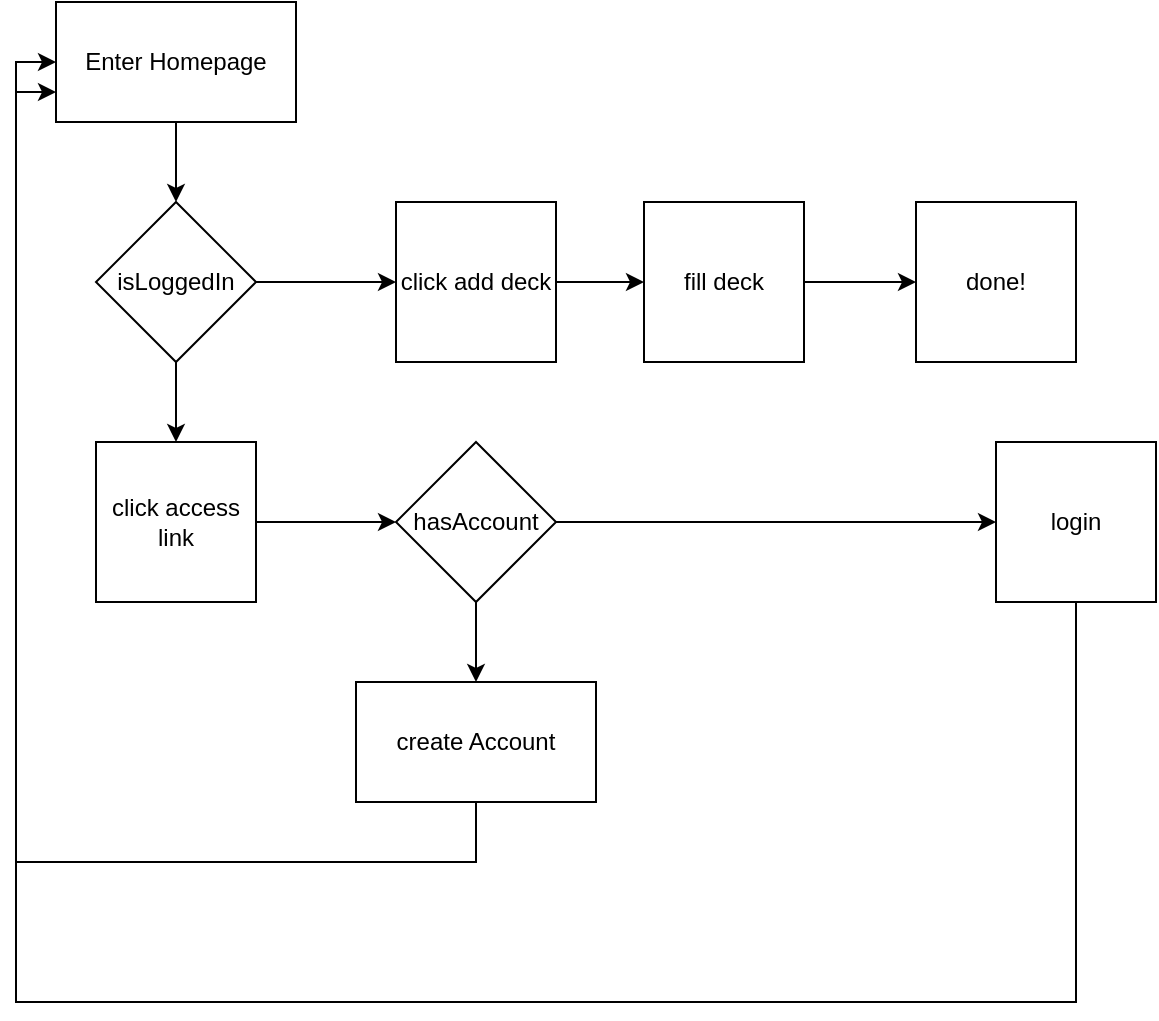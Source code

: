 <mxfile version="17.1.3" type="github">
  <diagram id="C5RBs43oDa-KdzZeNtuy" name="Page-1">
    <mxGraphModel dx="1355" dy="773" grid="1" gridSize="10" guides="1" tooltips="1" connect="1" arrows="1" fold="1" page="1" pageScale="1" pageWidth="827" pageHeight="1169" math="0" shadow="0">
      <root>
        <mxCell id="WIyWlLk6GJQsqaUBKTNV-0" />
        <mxCell id="WIyWlLk6GJQsqaUBKTNV-1" parent="WIyWlLk6GJQsqaUBKTNV-0" />
        <mxCell id="qycr42Sm1vg8uZ2QVunI-2" style="edgeStyle=orthogonalEdgeStyle;rounded=0;orthogonalLoop=1;jettySize=auto;html=1;exitX=0.5;exitY=1;exitDx=0;exitDy=0;" edge="1" parent="WIyWlLk6GJQsqaUBKTNV-1" source="qycr42Sm1vg8uZ2QVunI-0" target="qycr42Sm1vg8uZ2QVunI-1">
          <mxGeometry relative="1" as="geometry" />
        </mxCell>
        <mxCell id="qycr42Sm1vg8uZ2QVunI-0" value="Enter Homepage" style="rounded=0;whiteSpace=wrap;html=1;" vertex="1" parent="WIyWlLk6GJQsqaUBKTNV-1">
          <mxGeometry x="40" y="40" width="120" height="60" as="geometry" />
        </mxCell>
        <mxCell id="qycr42Sm1vg8uZ2QVunI-5" style="edgeStyle=orthogonalEdgeStyle;rounded=0;orthogonalLoop=1;jettySize=auto;html=1;exitX=1;exitY=0.5;exitDx=0;exitDy=0;entryX=0;entryY=0.5;entryDx=0;entryDy=0;" edge="1" parent="WIyWlLk6GJQsqaUBKTNV-1" source="qycr42Sm1vg8uZ2QVunI-1" target="qycr42Sm1vg8uZ2QVunI-3">
          <mxGeometry relative="1" as="geometry" />
        </mxCell>
        <mxCell id="qycr42Sm1vg8uZ2QVunI-6" style="edgeStyle=orthogonalEdgeStyle;rounded=0;orthogonalLoop=1;jettySize=auto;html=1;exitX=0.5;exitY=1;exitDx=0;exitDy=0;entryX=0.5;entryY=0;entryDx=0;entryDy=0;" edge="1" parent="WIyWlLk6GJQsqaUBKTNV-1" source="qycr42Sm1vg8uZ2QVunI-1" target="qycr42Sm1vg8uZ2QVunI-4">
          <mxGeometry relative="1" as="geometry" />
        </mxCell>
        <mxCell id="qycr42Sm1vg8uZ2QVunI-1" value="isLoggedIn" style="rhombus;whiteSpace=wrap;html=1;" vertex="1" parent="WIyWlLk6GJQsqaUBKTNV-1">
          <mxGeometry x="60" y="140" width="80" height="80" as="geometry" />
        </mxCell>
        <mxCell id="qycr42Sm1vg8uZ2QVunI-11" value="" style="edgeStyle=orthogonalEdgeStyle;rounded=0;orthogonalLoop=1;jettySize=auto;html=1;" edge="1" parent="WIyWlLk6GJQsqaUBKTNV-1" source="qycr42Sm1vg8uZ2QVunI-3" target="qycr42Sm1vg8uZ2QVunI-7">
          <mxGeometry relative="1" as="geometry" />
        </mxCell>
        <mxCell id="qycr42Sm1vg8uZ2QVunI-3" value="click add deck" style="whiteSpace=wrap;html=1;aspect=fixed;" vertex="1" parent="WIyWlLk6GJQsqaUBKTNV-1">
          <mxGeometry x="210" y="140" width="80" height="80" as="geometry" />
        </mxCell>
        <mxCell id="qycr42Sm1vg8uZ2QVunI-13" value="" style="edgeStyle=orthogonalEdgeStyle;rounded=0;orthogonalLoop=1;jettySize=auto;html=1;" edge="1" parent="WIyWlLk6GJQsqaUBKTNV-1" source="qycr42Sm1vg8uZ2QVunI-4" target="qycr42Sm1vg8uZ2QVunI-12">
          <mxGeometry relative="1" as="geometry" />
        </mxCell>
        <mxCell id="qycr42Sm1vg8uZ2QVunI-4" value="click access link" style="whiteSpace=wrap;html=1;aspect=fixed;" vertex="1" parent="WIyWlLk6GJQsqaUBKTNV-1">
          <mxGeometry x="60" y="260" width="80" height="80" as="geometry" />
        </mxCell>
        <mxCell id="qycr42Sm1vg8uZ2QVunI-10" value="" style="edgeStyle=orthogonalEdgeStyle;rounded=0;orthogonalLoop=1;jettySize=auto;html=1;" edge="1" parent="WIyWlLk6GJQsqaUBKTNV-1" source="qycr42Sm1vg8uZ2QVunI-7" target="qycr42Sm1vg8uZ2QVunI-8">
          <mxGeometry relative="1" as="geometry" />
        </mxCell>
        <mxCell id="qycr42Sm1vg8uZ2QVunI-7" value="fill deck" style="whiteSpace=wrap;html=1;aspect=fixed;" vertex="1" parent="WIyWlLk6GJQsqaUBKTNV-1">
          <mxGeometry x="334" y="140" width="80" height="80" as="geometry" />
        </mxCell>
        <mxCell id="qycr42Sm1vg8uZ2QVunI-8" value="done!" style="whiteSpace=wrap;html=1;aspect=fixed;" vertex="1" parent="WIyWlLk6GJQsqaUBKTNV-1">
          <mxGeometry x="470" y="140" width="80" height="80" as="geometry" />
        </mxCell>
        <mxCell id="qycr42Sm1vg8uZ2QVunI-15" style="edgeStyle=orthogonalEdgeStyle;rounded=0;orthogonalLoop=1;jettySize=auto;html=1;exitX=1;exitY=0.5;exitDx=0;exitDy=0;entryX=0;entryY=0.5;entryDx=0;entryDy=0;" edge="1" parent="WIyWlLk6GJQsqaUBKTNV-1" source="qycr42Sm1vg8uZ2QVunI-12" target="qycr42Sm1vg8uZ2QVunI-14">
          <mxGeometry relative="1" as="geometry">
            <mxPoint x="300" y="300" as="targetPoint" />
          </mxGeometry>
        </mxCell>
        <mxCell id="qycr42Sm1vg8uZ2QVunI-18" value="" style="edgeStyle=orthogonalEdgeStyle;rounded=0;orthogonalLoop=1;jettySize=auto;html=1;" edge="1" parent="WIyWlLk6GJQsqaUBKTNV-1" source="qycr42Sm1vg8uZ2QVunI-12" target="qycr42Sm1vg8uZ2QVunI-17">
          <mxGeometry relative="1" as="geometry" />
        </mxCell>
        <mxCell id="qycr42Sm1vg8uZ2QVunI-12" value="hasAccount" style="rhombus;whiteSpace=wrap;html=1;" vertex="1" parent="WIyWlLk6GJQsqaUBKTNV-1">
          <mxGeometry x="210" y="260" width="80" height="80" as="geometry" />
        </mxCell>
        <mxCell id="qycr42Sm1vg8uZ2QVunI-16" style="edgeStyle=orthogonalEdgeStyle;rounded=0;orthogonalLoop=1;jettySize=auto;html=1;entryX=0;entryY=0.5;entryDx=0;entryDy=0;" edge="1" parent="WIyWlLk6GJQsqaUBKTNV-1" source="qycr42Sm1vg8uZ2QVunI-14" target="qycr42Sm1vg8uZ2QVunI-0">
          <mxGeometry relative="1" as="geometry">
            <Array as="points">
              <mxPoint x="550" y="540" />
              <mxPoint x="20" y="540" />
              <mxPoint x="20" y="70" />
            </Array>
          </mxGeometry>
        </mxCell>
        <mxCell id="qycr42Sm1vg8uZ2QVunI-14" value="login" style="whiteSpace=wrap;html=1;aspect=fixed;" vertex="1" parent="WIyWlLk6GJQsqaUBKTNV-1">
          <mxGeometry x="510" y="260" width="80" height="80" as="geometry" />
        </mxCell>
        <mxCell id="qycr42Sm1vg8uZ2QVunI-19" style="edgeStyle=orthogonalEdgeStyle;rounded=0;orthogonalLoop=1;jettySize=auto;html=1;entryX=0;entryY=0.75;entryDx=0;entryDy=0;" edge="1" parent="WIyWlLk6GJQsqaUBKTNV-1" source="qycr42Sm1vg8uZ2QVunI-17" target="qycr42Sm1vg8uZ2QVunI-0">
          <mxGeometry relative="1" as="geometry">
            <Array as="points">
              <mxPoint x="250" y="470" />
              <mxPoint x="20" y="470" />
              <mxPoint x="20" y="85" />
            </Array>
          </mxGeometry>
        </mxCell>
        <mxCell id="qycr42Sm1vg8uZ2QVunI-17" value="create Account" style="whiteSpace=wrap;html=1;" vertex="1" parent="WIyWlLk6GJQsqaUBKTNV-1">
          <mxGeometry x="190" y="380" width="120" height="60" as="geometry" />
        </mxCell>
      </root>
    </mxGraphModel>
  </diagram>
</mxfile>

